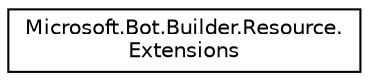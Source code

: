 digraph "Graphical Class Hierarchy"
{
  edge [fontname="Helvetica",fontsize="10",labelfontname="Helvetica",labelfontsize="10"];
  node [fontname="Helvetica",fontsize="10",shape=record];
  rankdir="LR";
  Node1 [label="Microsoft.Bot.Builder.Resource.\lExtensions",height=0.2,width=0.4,color="black", fillcolor="white", style="filled",URL="$d0/df5/class_microsoft_1_1_bot_1_1_builder_1_1_resource_1_1_extensions.html",tooltip="Extensions for resources. "];
}
